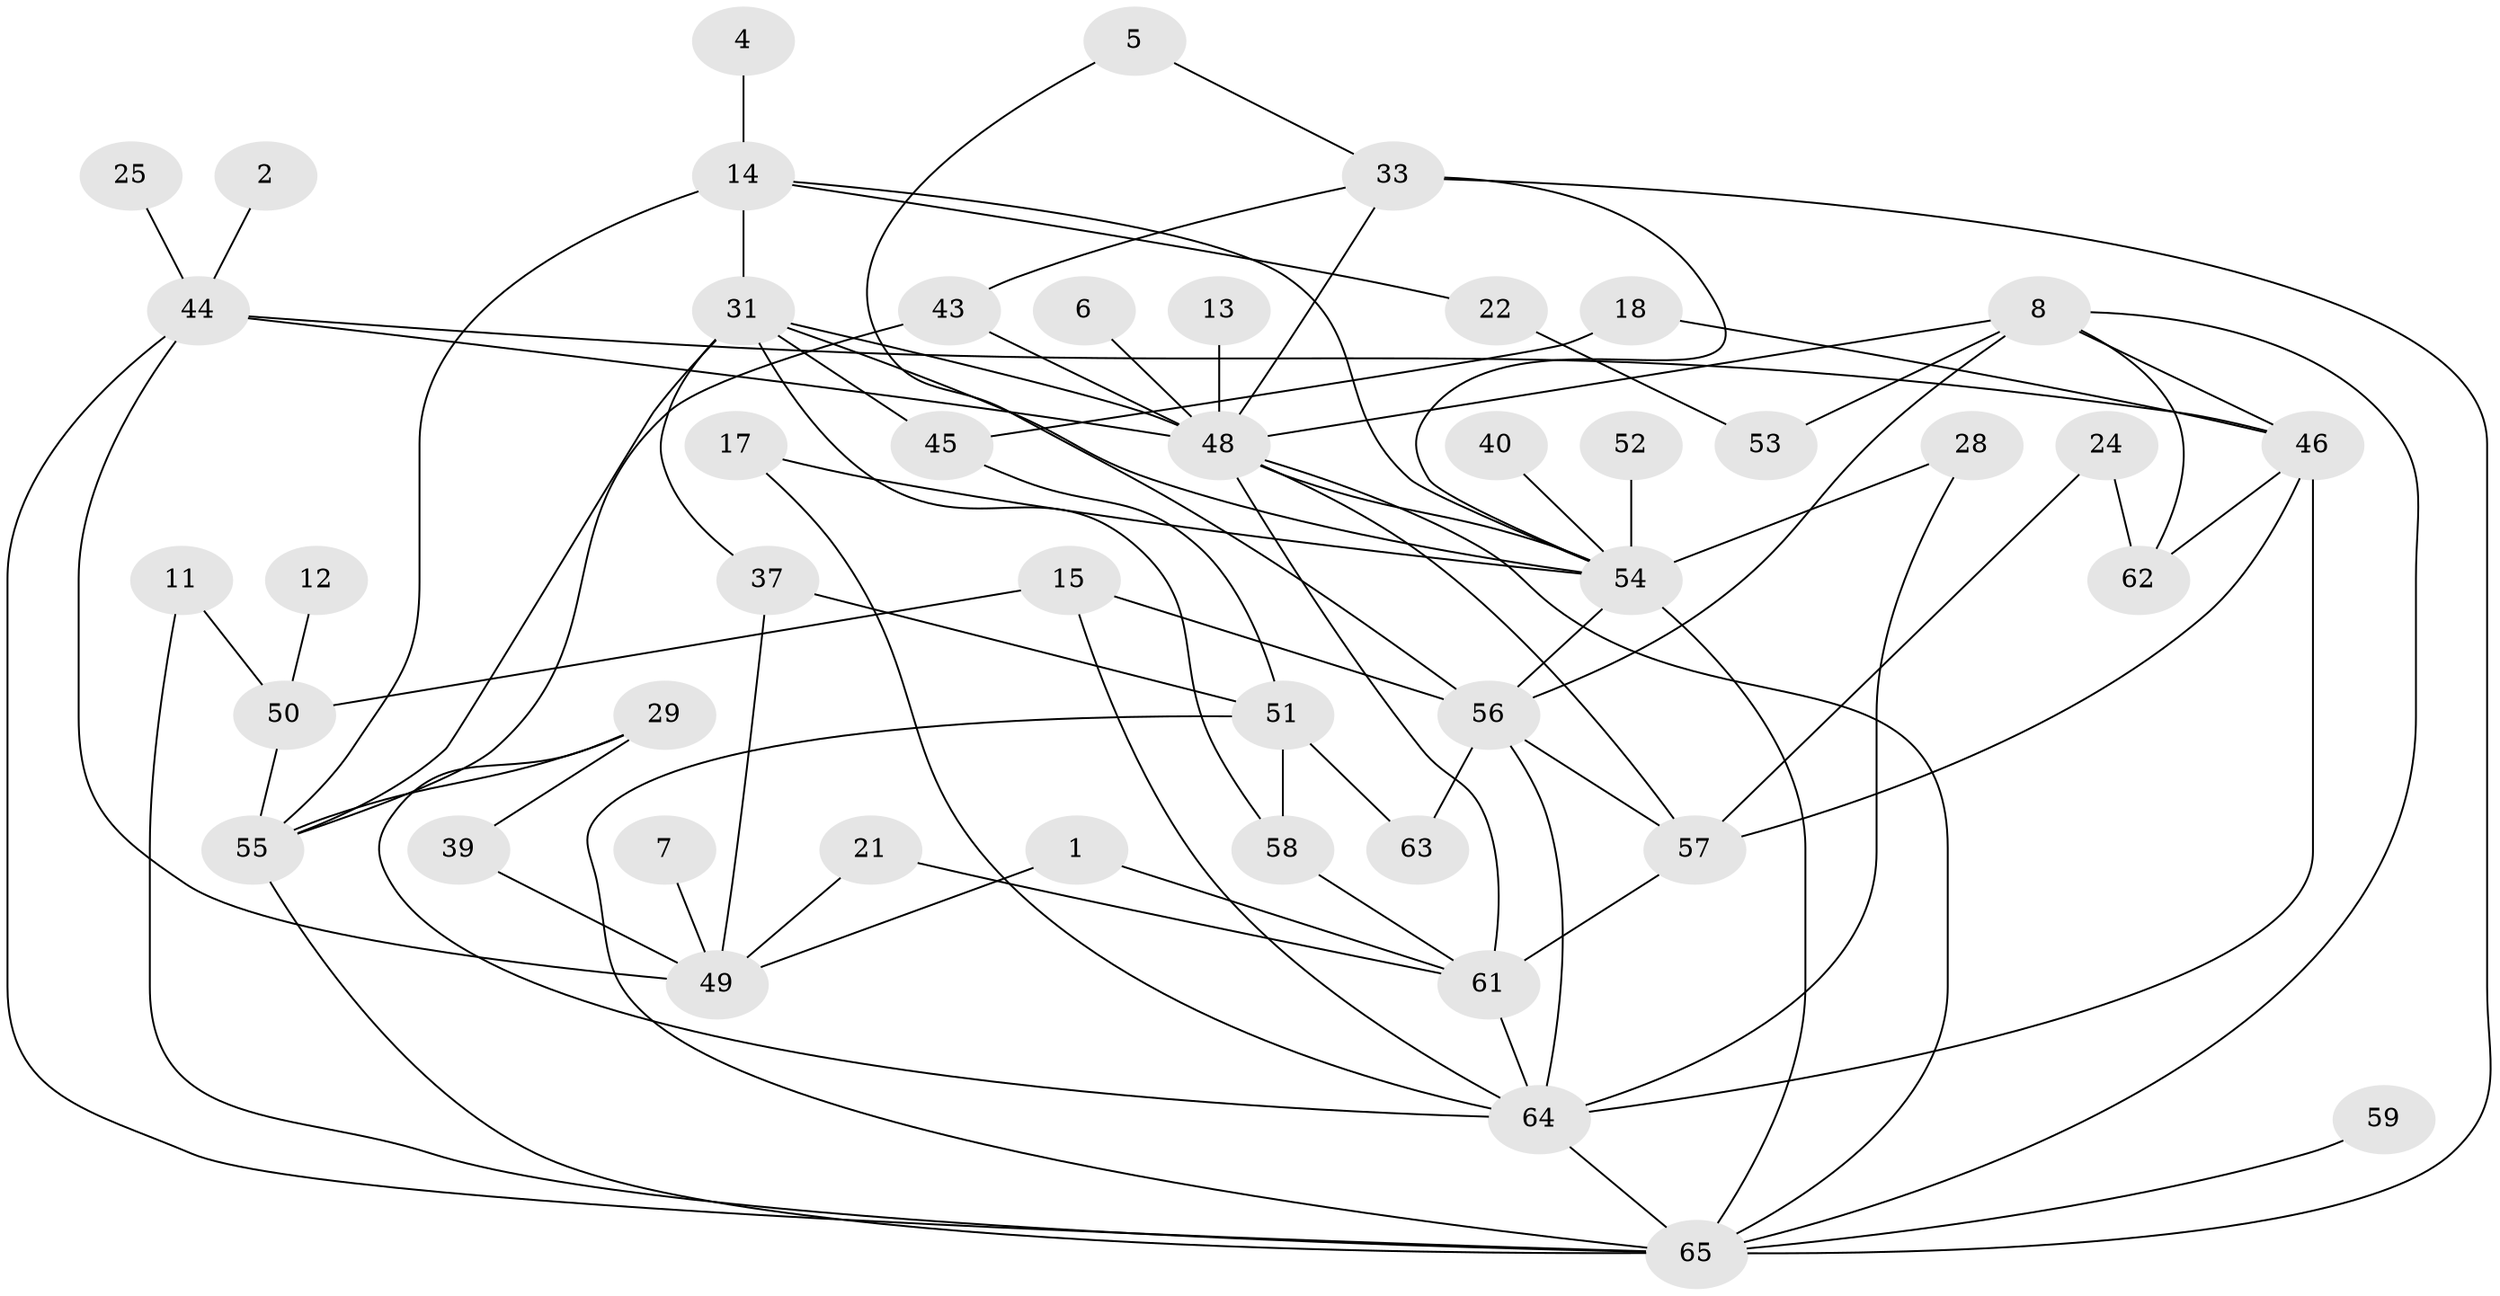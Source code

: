 // original degree distribution, {5: 0.06976744186046512, 1: 0.16279069767441862, 2: 0.24031007751937986, 7: 0.007751937984496124, 3: 0.20930232558139536, 4: 0.13953488372093023, 0: 0.13953488372093023, 6: 0.023255813953488372, 8: 0.007751937984496124}
// Generated by graph-tools (version 1.1) at 2025/25/03/09/25 03:25:20]
// undirected, 46 vertices, 84 edges
graph export_dot {
graph [start="1"]
  node [color=gray90,style=filled];
  1;
  2;
  4;
  5;
  6;
  7;
  8;
  11;
  12;
  13;
  14;
  15;
  17;
  18;
  21;
  22;
  24;
  25;
  28;
  29;
  31;
  33;
  37;
  39;
  40;
  43;
  44;
  45;
  46;
  48;
  49;
  50;
  51;
  52;
  53;
  54;
  55;
  56;
  57;
  58;
  59;
  61;
  62;
  63;
  64;
  65;
  1 -- 49 [weight=1.0];
  1 -- 61 [weight=1.0];
  2 -- 44 [weight=1.0];
  4 -- 14 [weight=2.0];
  5 -- 33 [weight=1.0];
  5 -- 56 [weight=1.0];
  6 -- 48 [weight=1.0];
  7 -- 49 [weight=1.0];
  8 -- 46 [weight=1.0];
  8 -- 48 [weight=1.0];
  8 -- 53 [weight=1.0];
  8 -- 56 [weight=1.0];
  8 -- 62 [weight=1.0];
  8 -- 65 [weight=1.0];
  11 -- 50 [weight=1.0];
  11 -- 65 [weight=1.0];
  12 -- 50 [weight=1.0];
  13 -- 48 [weight=1.0];
  14 -- 22 [weight=1.0];
  14 -- 31 [weight=1.0];
  14 -- 54 [weight=1.0];
  14 -- 55 [weight=1.0];
  15 -- 50 [weight=1.0];
  15 -- 56 [weight=2.0];
  15 -- 64 [weight=1.0];
  17 -- 54 [weight=1.0];
  17 -- 64 [weight=1.0];
  18 -- 45 [weight=1.0];
  18 -- 46 [weight=1.0];
  21 -- 49 [weight=1.0];
  21 -- 61 [weight=1.0];
  22 -- 53 [weight=1.0];
  24 -- 57 [weight=1.0];
  24 -- 62 [weight=1.0];
  25 -- 44 [weight=1.0];
  28 -- 54 [weight=1.0];
  28 -- 64 [weight=2.0];
  29 -- 39 [weight=1.0];
  29 -- 55 [weight=1.0];
  29 -- 64 [weight=1.0];
  31 -- 37 [weight=1.0];
  31 -- 45 [weight=1.0];
  31 -- 48 [weight=1.0];
  31 -- 54 [weight=1.0];
  31 -- 55 [weight=1.0];
  31 -- 58 [weight=1.0];
  33 -- 43 [weight=1.0];
  33 -- 48 [weight=2.0];
  33 -- 54 [weight=1.0];
  33 -- 65 [weight=1.0];
  37 -- 49 [weight=1.0];
  37 -- 51 [weight=1.0];
  39 -- 49 [weight=1.0];
  40 -- 54 [weight=1.0];
  43 -- 48 [weight=1.0];
  43 -- 55 [weight=1.0];
  44 -- 46 [weight=1.0];
  44 -- 48 [weight=1.0];
  44 -- 49 [weight=1.0];
  44 -- 65 [weight=1.0];
  45 -- 51 [weight=1.0];
  46 -- 57 [weight=1.0];
  46 -- 62 [weight=1.0];
  46 -- 64 [weight=1.0];
  48 -- 54 [weight=1.0];
  48 -- 57 [weight=1.0];
  48 -- 61 [weight=1.0];
  48 -- 65 [weight=1.0];
  50 -- 55 [weight=1.0];
  51 -- 58 [weight=2.0];
  51 -- 63 [weight=2.0];
  51 -- 65 [weight=1.0];
  52 -- 54 [weight=1.0];
  54 -- 56 [weight=1.0];
  54 -- 65 [weight=1.0];
  55 -- 65 [weight=1.0];
  56 -- 57 [weight=1.0];
  56 -- 63 [weight=1.0];
  56 -- 64 [weight=1.0];
  57 -- 61 [weight=2.0];
  58 -- 61 [weight=1.0];
  59 -- 65 [weight=1.0];
  61 -- 64 [weight=2.0];
  64 -- 65 [weight=1.0];
}
